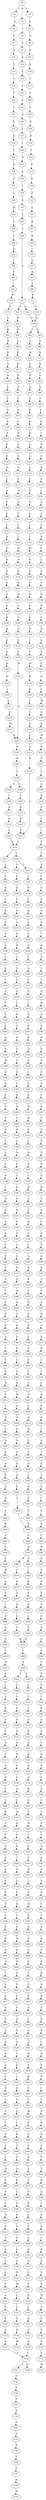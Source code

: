 strict digraph  {
	S0 -> S1 [ label = I ];
	S0 -> S2 [ label = S ];
	S0 -> S3 [ label = S ];
	S1 -> S4 [ label = A ];
	S2 -> S5 [ label = K ];
	S3 -> S6 [ label = T ];
	S4 -> S7 [ label = L ];
	S5 -> S8 [ label = N ];
	S6 -> S9 [ label = L ];
	S7 -> S10 [ label = K ];
	S8 -> S11 [ label = K ];
	S9 -> S12 [ label = R ];
	S10 -> S13 [ label = T ];
	S11 -> S14 [ label = R ];
	S12 -> S15 [ label = L ];
	S13 -> S16 [ label = D ];
	S14 -> S17 [ label = S ];
	S15 -> S18 [ label = C ];
	S16 -> S19 [ label = A ];
	S17 -> S20 [ label = A ];
	S18 -> S21 [ label = E ];
	S19 -> S22 [ label = L ];
	S20 -> S23 [ label = L ];
	S21 -> S24 [ label = Q ];
	S22 -> S25 [ label = A ];
	S23 -> S26 [ label = D ];
	S24 -> S27 [ label = E ];
	S25 -> S28 [ label = Q ];
	S26 -> S29 [ label = E ];
	S27 -> S30 [ label = L ];
	S28 -> S31 [ label = T ];
	S29 -> S32 [ label = F ];
	S30 -> S33 [ label = M ];
	S31 -> S34 [ label = R ];
	S32 -> S35 [ label = R ];
	S33 -> S36 [ label = E ];
	S34 -> S37 [ label = S ];
	S35 -> S38 [ label = H ];
	S36 -> S39 [ label = L ];
	S37 -> S40 [ label = L ];
	S38 -> S41 [ label = E ];
	S39 -> S42 [ label = K ];
	S40 -> S43 [ label = K ];
	S41 -> S44 [ label = L ];
	S42 -> S45 [ label = E ];
	S43 -> S46 [ label = S ];
	S44 -> S47 [ label = K ];
	S45 -> S48 [ label = L ];
	S46 -> S49 [ label = Y ];
	S47 -> S50 [ label = K ];
	S48 -> S51 [ label = K ];
	S49 -> S52 [ label = E ];
	S50 -> S53 [ label = L ];
	S51 -> S54 [ label = A ];
	S51 -> S55 [ label = G ];
	S52 -> S56 [ label = I ];
	S53 -> S57 [ label = Q ];
	S54 -> S58 [ label = Q ];
	S55 -> S59 [ label = H ];
	S56 -> S60 [ label = E ];
	S57 -> S61 [ label = D ];
	S58 -> S62 [ label = L ];
	S58 -> S63 [ label = A ];
	S59 -> S64 [ label = V ];
	S60 -> S65 [ label = L ];
	S61 -> S66 [ label = L ];
	S62 -> S67 [ label = K ];
	S63 -> S68 [ label = E ];
	S64 -> S69 [ label = Q ];
	S65 -> S70 [ label = R ];
	S66 -> S71 [ label = K ];
	S67 -> S72 [ label = M ];
	S68 -> S73 [ label = R ];
	S69 -> S74 [ label = E ];
	S70 -> S75 [ label = E ];
	S71 -> S76 [ label = A ];
	S72 -> S77 [ label = Q ];
	S73 -> S78 [ label = N ];
	S74 -> S79 [ label = Q ];
	S75 -> S80 [ label = L ];
	S76 -> S58 [ label = Q ];
	S77 -> S81 [ label = D ];
	S78 -> S82 [ label = E ];
	S79 -> S83 [ label = D ];
	S80 -> S84 [ label = K ];
	S81 -> S85 [ label = Q ];
	S82 -> S86 [ label = A ];
	S83 -> S87 [ label = K ];
	S84 -> S88 [ label = K ];
	S85 -> S89 [ label = E ];
	S86 -> S90 [ label = T ];
	S87 -> S91 [ label = L ];
	S88 -> S92 [ label = G ];
	S89 -> S93 [ label = K ];
	S90 -> S94 [ label = V ];
	S91 -> S95 [ label = K ];
	S92 -> S96 [ label = Q ];
	S93 -> S97 [ label = E ];
	S94 -> S98 [ label = R ];
	S95 -> S99 [ label = E ];
	S96 -> S100 [ label = S ];
	S97 -> S101 [ label = R ];
	S98 -> S102 [ label = G ];
	S99 -> S103 [ label = K ];
	S100 -> S104 [ label = K ];
	S101 -> S105 [ label = Q ];
	S102 -> S106 [ label = R ];
	S103 -> S107 [ label = Q ];
	S104 -> S108 [ label = V ];
	S105 -> S109 [ label = L ];
	S106 -> S110 [ label = E ];
	S107 -> S111 [ label = L ];
	S108 -> S112 [ label = D ];
	S109 -> S113 [ label = Q ];
	S110 -> S114 [ label = R ];
	S111 -> S115 [ label = S ];
	S112 -> S116 [ label = S ];
	S113 -> S117 [ label = T ];
	S114 -> S118 [ label = E ];
	S115 -> S119 [ label = V ];
	S116 -> S120 [ label = S ];
	S117 -> S121 [ label = Q ];
	S118 -> S122 [ label = L ];
	S119 -> S123 [ label = Q ];
	S120 -> S124 [ label = S ];
	S121 -> S125 [ label = Q ];
	S122 -> S126 [ label = A ];
	S123 -> S127 [ label = K ];
	S124 -> S128 [ label = P ];
	S125 -> S129 [ label = E ];
	S126 -> S130 [ label = V ];
	S127 -> S131 [ label = E ];
	S128 -> S132 [ label = Q ];
	S129 -> S133 [ label = L ];
	S130 -> S134 [ label = Q ];
	S131 -> S135 [ label = L ];
	S132 -> S136 [ label = L ];
	S133 -> S137 [ label = I ];
	S134 -> S138 [ label = R ];
	S135 -> S139 [ label = I ];
	S136 -> S140 [ label = N ];
	S137 -> S141 [ label = M ];
	S138 -> S142 [ label = E ];
	S139 -> S143 [ label = A ];
	S140 -> S144 [ label = P ];
	S141 -> S145 [ label = N ];
	S142 -> S146 [ label = L ];
	S143 -> S147 [ label = N ];
	S144 -> S148 [ label = L ];
	S145 -> S149 [ label = K ];
	S146 -> S150 [ label = A ];
	S147 -> S151 [ label = K ];
	S148 -> S152 [ label = L ];
	S149 -> S153 [ label = E ];
	S150 -> S154 [ label = E ];
	S151 -> S155 [ label = D ];
	S152 -> S156 [ label = S ];
	S153 -> S157 [ label = R ];
	S154 -> S158 [ label = G ];
	S155 -> S159 [ label = R ];
	S156 -> S160 [ label = Q ];
	S157 -> S161 [ label = E ];
	S158 -> S162 [ label = R ];
	S159 -> S163 [ label = E ];
	S160 -> S164 [ label = K ];
	S161 -> S165 [ label = V ];
	S162 -> S166 [ label = E ];
	S163 -> S167 [ label = A ];
	S164 -> S168 [ label = E ];
	S165 -> S169 [ label = N ];
	S166 -> S170 [ label = R ];
	S167 -> S171 [ label = N ];
	S168 -> S172 [ label = A ];
	S169 -> S173 [ label = L ];
	S170 -> S174 [ label = E ];
	S171 -> S175 [ label = E ];
	S172 -> S176 [ label = V ];
	S173 -> S177 [ label = V ];
	S174 -> S178 [ label = A ];
	S175 -> S179 [ label = V ];
	S176 -> S180 [ label = A ];
	S177 -> S181 [ label = M ];
	S178 -> S182 [ label = C ];
	S179 -> S183 [ label = M ];
	S180 -> S184 [ label = K ];
	S181 -> S185 [ label = R ];
	S182 -> S186 [ label = Q ];
	S183 -> S187 [ label = K ];
	S184 -> S188 [ label = R ];
	S185 -> S189 [ label = K ];
	S186 -> S190 [ label = V ];
	S187 -> S191 [ label = R ];
	S188 -> S192 [ label = E ];
	S189 -> S193 [ label = T ];
	S190 -> S194 [ label = M ];
	S191 -> S195 [ label = M ];
	S192 -> S196 [ label = K ];
	S193 -> S197 [ label = Y ];
	S194 -> S198 [ label = R ];
	S195 -> S199 [ label = Y ];
	S196 -> S200 [ label = N ];
	S197 -> S201 [ label = E ];
	S198 -> S202 [ label = R ];
	S199 -> S203 [ label = N ];
	S199 -> S204 [ label = D ];
	S200 -> S205 [ label = G ];
	S201 -> S206 [ label = L ];
	S202 -> S207 [ label = M ];
	S203 -> S208 [ label = F ];
	S204 -> S209 [ label = L ];
	S205 -> S210 [ label = I ];
	S206 -> S211 [ label = Q ];
	S207 -> S212 [ label = N ];
	S208 -> S213 [ label = Q ];
	S209 -> S214 [ label = Q ];
	S210 -> S215 [ label = E ];
	S211 -> S216 [ label = K ];
	S212 -> S217 [ label = E ];
	S213 -> S218 [ label = K ];
	S214 -> S219 [ label = K ];
	S215 -> S220 [ label = V ];
	S216 -> S221 [ label = E ];
	S217 -> S222 [ label = L ];
	S218 -> S223 [ label = E ];
	S219 -> S221 [ label = E ];
	S220 -> S224 [ label = M ];
	S221 -> S225 [ label = L ];
	S222 -> S226 [ label = Q ];
	S223 -> S225 [ label = L ];
	S224 -> S187 [ label = K ];
	S225 -> S227 [ label = I ];
	S225 -> S228 [ label = L ];
	S226 -> S229 [ label = R ];
	S227 -> S230 [ label = K ];
	S228 -> S231 [ label = T ];
	S228 -> S232 [ label = C ];
	S229 -> S233 [ label = E ];
	S230 -> S234 [ label = C ];
	S231 -> S235 [ label = C ];
	S232 -> S236 [ label = C ];
	S233 -> S237 [ label = L ];
	S234 -> S238 [ label = Q ];
	S235 -> S239 [ label = R ];
	S236 -> S240 [ label = R ];
	S237 -> S241 [ label = L ];
	S238 -> S242 [ label = A ];
	S239 -> S243 [ label = T ];
	S240 -> S244 [ label = S ];
	S241 -> S245 [ label = R ];
	S242 -> S246 [ label = E ];
	S243 -> S247 [ label = Q ];
	S244 -> S248 [ label = E ];
	S245 -> S249 [ label = C ];
	S246 -> S250 [ label = V ];
	S247 -> S251 [ label = A ];
	S248 -> S252 [ label = A ];
	S249 -> S253 [ label = R ];
	S250 -> S254 [ label = S ];
	S251 -> S255 [ label = S ];
	S252 -> S256 [ label = S ];
	S253 -> S257 [ label = T ];
	S254 -> S258 [ label = Q ];
	S255 -> S259 [ label = S ];
	S256 -> S260 [ label = R ];
	S257 -> S261 [ label = D ];
	S258 -> S262 [ label = L ];
	S259 -> S263 [ label = L ];
	S260 -> S264 [ label = L ];
	S261 -> S265 [ label = A ];
	S262 -> S266 [ label = K ];
	S263 -> S267 [ label = Q ];
	S264 -> S268 [ label = Q ];
	S265 -> S269 [ label = N ];
	S266 -> S270 [ label = L ];
	S267 -> S271 [ label = I ];
	S268 -> S272 [ label = A ];
	S269 -> S273 [ label = R ];
	S270 -> S274 [ label = T ];
	S271 -> S275 [ label = S ];
	S272 -> S276 [ label = V ];
	S273 -> S277 [ label = T ];
	S274 -> S278 [ label = Y ];
	S275 -> S279 [ label = I ];
	S276 -> S280 [ label = L ];
	S277 -> S281 [ label = K ];
	S278 -> S282 [ label = E ];
	S279 -> S283 [ label = D ];
	S280 -> S284 [ label = E ];
	S281 -> S285 [ label = G ];
	S282 -> S286 [ label = E ];
	S283 -> S287 [ label = K ];
	S284 -> S288 [ label = T ];
	S285 -> S289 [ label = I ];
	S286 -> S290 [ label = Q ];
	S287 -> S291 [ label = K ];
	S288 -> S292 [ label = D ];
	S289 -> S293 [ label = T ];
	S290 -> S294 [ label = N ];
	S291 -> S295 [ label = Q ];
	S292 -> S296 [ label = Q ];
	S293 -> S297 [ label = N ];
	S294 -> S298 [ label = W ];
	S295 -> S299 [ label = K ];
	S296 -> S300 [ label = T ];
	S297 -> S301 [ label = R ];
	S298 -> S302 [ label = G ];
	S299 -> S303 [ label = I ];
	S300 -> S304 [ label = A ];
	S301 -> S305 [ label = E ];
	S302 -> S306 [ label = D ];
	S303 -> S307 [ label = L ];
	S304 -> S308 [ label = G ];
	S305 -> S309 [ label = R ];
	S306 -> S310 [ label = P ];
	S307 -> S311 [ label = E ];
	S308 -> S312 [ label = K ];
	S309 -> S313 [ label = N ];
	S310 -> S314 [ label = G ];
	S311 -> S315 [ label = Q ];
	S312 -> S316 [ label = Q ];
	S313 -> S317 [ label = P ];
	S314 -> S318 [ label = P ];
	S315 -> S319 [ label = H ];
	S316 -> S320 [ label = V ];
	S317 -> S321 [ label = S ];
	S318 -> S322 [ label = Q ];
	S319 -> S323 [ label = V ];
	S320 -> S324 [ label = N ];
	S321 -> S325 [ label = P ];
	S322 -> S326 [ label = G ];
	S323 -> S327 [ label = L ];
	S324 -> S328 [ label = L ];
	S325 -> S329 [ label = S ];
	S326 -> S330 [ label = A ];
	S327 -> S331 [ label = N ];
	S328 -> S332 [ label = N ];
	S329 -> S333 [ label = Y ];
	S330 -> S334 [ label = T ];
	S331 -> S335 [ label = R ];
	S332 -> S336 [ label = S ];
	S333 -> S337 [ label = R ];
	S334 -> S338 [ label = P ];
	S335 -> S339 [ label = E ];
	S336 -> S340 [ label = T ];
	S337 -> S341 [ label = S ];
	S338 -> S342 [ label = L ];
	S339 -> S343 [ label = N ];
	S340 -> S344 [ label = K ];
	S341 -> S345 [ label = G ];
	S342 -> S346 [ label = A ];
	S343 -> S347 [ label = T ];
	S344 -> S348 [ label = P ];
	S345 -> S349 [ label = P ];
	S346 -> S350 [ label = A ];
	S347 -> S351 [ label = E ];
	S348 -> S352 [ label = Q ];
	S349 -> S353 [ label = Q ];
	S350 -> S354 [ label = E ];
	S351 -> S355 [ label = D ];
	S352 -> S356 [ label = E ];
	S353 -> S357 [ label = P ];
	S354 -> S358 [ label = V ];
	S355 -> S359 [ label = E ];
	S356 -> S360 [ label = P ];
	S357 -> S361 [ label = S ];
	S358 -> S362 [ label = Y ];
	S359 -> S363 [ label = L ];
	S360 -> S364 [ label = E ];
	S361 -> S365 [ label = H ];
	S362 -> S366 [ label = P ];
	S363 -> S367 [ label = A ];
	S364 -> S368 [ label = G ];
	S365 -> S369 [ label = L ];
	S366 -> S370 [ label = S ];
	S367 -> S371 [ label = K ];
	S368 -> S372 [ label = R ];
	S369 -> S373 [ label = A ];
	S370 -> S374 [ label = S ];
	S371 -> S375 [ label = K ];
	S372 -> S376 [ label = Y ];
	S373 -> S377 [ label = E ];
	S374 -> S378 [ label = V ];
	S375 -> S379 [ label = Y ];
	S376 -> S380 [ label = W ];
	S377 -> S381 [ label = A ];
	S378 -> S382 [ label = P ];
	S379 -> S383 [ label = Q ];
	S380 -> S384 [ label = Q ];
	S381 -> S385 [ label = P ];
	S382 -> S386 [ label = Q ];
	S383 -> S387 [ label = A ];
	S384 -> S388 [ label = A ];
	S385 -> S389 [ label = K ];
	S386 -> S390 [ label = H ];
	S387 -> S391 [ label = A ];
	S388 -> S392 [ label = K ];
	S389 -> S393 [ label = A ];
	S390 -> S394 [ label = N ];
	S391 -> S395 [ label = E ];
	S392 -> S396 [ label = E ];
	S393 -> S397 [ label = T ];
	S394 -> S398 [ label = T ];
	S395 -> S399 [ label = R ];
	S396 -> S400 [ label = S ];
	S397 -> S401 [ label = P ];
	S398 -> S402 [ label = V ];
	S399 -> S403 [ label = S ];
	S400 -> S404 [ label = L ];
	S401 -> S405 [ label = S ];
	S402 -> S406 [ label = R ];
	S403 -> S407 [ label = L ];
	S404 -> S408 [ label = Q ];
	S405 -> S409 [ label = N ];
	S406 -> S410 [ label = H ];
	S407 -> S411 [ label = T ];
	S408 -> S412 [ label = R ];
	S409 -> S413 [ label = Q ];
	S410 -> S414 [ label = S ];
	S411 -> S415 [ label = N ];
	S412 -> S416 [ label = M ];
	S413 -> S417 [ label = S ];
	S414 -> S418 [ label = L ];
	S415 -> S419 [ label = L ];
	S416 -> S420 [ label = S ];
	S417 -> S421 [ label = K ];
	S418 -> S422 [ label = Q ];
	S419 -> S423 [ label = N ];
	S420 -> S424 [ label = S ];
	S421 -> S425 [ label = T ];
	S422 -> S426 [ label = Q ];
	S423 -> S427 [ label = D ];
	S424 -> S428 [ label = E ];
	S425 -> S429 [ label = L ];
	S426 -> S430 [ label = N ];
	S427 -> S431 [ label = E ];
	S428 -> S432 [ label = A ];
	S429 -> S433 [ label = L ];
	S430 -> S434 [ label = K ];
	S431 -> S435 [ label = A ];
	S432 -> S436 [ label = Q ];
	S433 -> S437 [ label = D ];
	S434 -> S438 [ label = A ];
	S435 -> S439 [ label = Q ];
	S436 -> S440 [ label = A ];
	S437 -> S441 [ label = K ];
	S438 -> S442 [ label = K ];
	S439 -> S443 [ label = T ];
	S440 -> S444 [ label = R ];
	S441 -> S445 [ label = Y ];
	S442 -> S446 [ label = A ];
	S443 -> S447 [ label = R ];
	S444 -> S448 [ label = E ];
	S445 -> S449 [ label = L ];
	S446 -> S450 [ label = Q ];
	S447 -> S451 [ label = E ];
	S448 -> S452 [ label = L ];
	S449 -> S453 [ label = S ];
	S450 -> S454 [ label = K ];
	S451 -> S455 [ label = L ];
	S452 -> S456 [ label = E ];
	S453 -> S457 [ label = T ];
	S454 -> S458 [ label = K ];
	S455 -> S456 [ label = E ];
	S456 -> S459 [ label = L ];
	S457 -> S460 [ label = E ];
	S458 -> S461 [ label = E ];
	S459 -> S462 [ label = R ];
	S460 -> S463 [ label = A ];
	S461 -> S464 [ label = L ];
	S462 -> S465 [ label = H ];
	S462 -> S466 [ label = K ];
	S463 -> S467 [ label = A ];
	S464 -> S468 [ label = E ];
	S465 -> S469 [ label = I ];
	S466 -> S470 [ label = I ];
	S467 -> S471 [ label = L ];
	S468 -> S472 [ label = M ];
	S469 -> S473 [ label = K ];
	S470 -> S474 [ label = K ];
	S471 -> S475 [ label = S ];
	S472 -> S476 [ label = Q ];
	S473 -> S477 [ label = E ];
	S474 -> S478 [ label = A ];
	S475 -> S479 [ label = K ];
	S476 -> S480 [ label = D ];
	S477 -> S481 [ label = Q ];
	S478 -> S482 [ label = Q ];
	S479 -> S483 [ label = L ];
	S480 -> S484 [ label = I ];
	S481 -> S485 [ label = L ];
	S482 -> S486 [ label = L ];
	S483 -> S487 [ label = N ];
	S484 -> S488 [ label = K ];
	S485 -> S489 [ label = T ];
	S486 -> S490 [ label = T ];
	S487 -> S491 [ label = K ];
	S488 -> S492 [ label = Q ];
	S489 -> S493 [ label = K ];
	S490 -> S493 [ label = K ];
	S491 -> S494 [ label = E ];
	S492 -> S495 [ label = Q ];
	S493 -> S496 [ label = L ];
	S494 -> S497 [ label = A ];
	S495 -> S498 [ label = L ];
	S496 -> S499 [ label = A ];
	S497 -> S500 [ label = K ];
	S498 -> S501 [ label = N ];
	S499 -> S502 [ label = L ];
	S499 -> S503 [ label = A ];
	S500 -> S504 [ label = S ];
	S501 -> S505 [ label = K ];
	S502 -> S506 [ label = I ];
	S503 -> S507 [ label = I ];
	S504 -> S508 [ label = R ];
	S505 -> S509 [ label = L ];
	S506 -> S510 [ label = L ];
	S507 -> S511 [ label = V ];
	S508 -> S512 [ label = D ];
	S509 -> S513 [ label = A ];
	S510 -> S514 [ label = A ];
	S511 -> S515 [ label = A ];
	S512 -> S516 [ label = L ];
	S513 -> S517 [ label = N ];
	S514 -> S518 [ label = A ];
	S515 -> S519 [ label = A ];
	S516 -> S520 [ label = E ];
	S517 -> S521 [ label = V ];
	S518 -> S522 [ label = Q ];
	S519 -> S523 [ label = S ];
	S520 -> S524 [ label = L ];
	S521 -> S525 [ label = F ];
	S522 -> S526 [ label = S ];
	S523 -> S527 [ label = S ];
	S524 -> S528 [ label = N ];
	S525 -> S529 [ label = A ];
	S526 -> S530 [ label = N ];
	S527 -> S531 [ label = A ];
	S528 -> S532 [ label = Y ];
	S529 -> S533 [ label = T ];
	S530 -> S534 [ label = P ];
	S531 -> S535 [ label = E ];
	S532 -> S536 [ label = I ];
	S533 -> S537 [ label = G ];
	S534 -> S538 [ label = S ];
	S535 -> S539 [ label = P ];
	S536 -> S540 [ label = K ];
	S537 -> S541 [ label = D ];
	S538 -> S542 [ label = Q ];
	S539 -> S543 [ label = K ];
	S540 -> S544 [ label = D ];
	S541 -> S545 [ label = I ];
	S542 -> S546 [ label = L ];
	S543 -> S547 [ label = G ];
	S544 -> S548 [ label = Q ];
	S545 -> S549 [ label = G ];
	S546 -> S550 [ label = M ];
	S547 -> S551 [ label = G ];
	S548 -> S552 [ label = L ];
	S549 -> S553 [ label = K ];
	S550 -> S554 [ label = K ];
	S551 -> S555 [ label = H ];
	S552 -> S556 [ label = G ];
	S553 -> S557 [ label = S ];
	S554 -> S558 [ label = P ];
	S555 -> S559 [ label = T ];
	S556 -> S560 [ label = K ];
	S557 -> S561 [ label = T ];
	S558 -> S562 [ label = S ];
	S559 -> S563 [ label = E ];
	S560 -> S564 [ label = L ];
	S561 -> S565 [ label = S ];
	S562 -> S566 [ label = T ];
	S563 -> S567 [ label = V ];
	S564 -> S568 [ label = A ];
	S565 -> S569 [ label = S ];
	S566 -> S570 [ label = V ];
	S567 -> S571 [ label = N ];
	S568 -> S572 [ label = S ];
	S569 -> S573 [ label = A ];
	S570 -> S574 [ label = E ];
	S571 -> S575 [ label = L ];
	S572 -> S576 [ label = L ];
	S573 -> S577 [ label = P ];
	S574 -> S578 [ label = F ];
	S575 -> S579 [ label = R ];
	S576 -> S580 [ label = V ];
	S577 -> S581 [ label = P ];
	S578 -> S582 [ label = N ];
	S579 -> S583 [ label = Q ];
	S580 -> S584 [ label = A ];
	S581 -> S585 [ label = S ];
	S582 -> S586 [ label = V ];
	S583 -> S587 [ label = A ];
	S584 -> S588 [ label = Q ];
	S585 -> S589 [ label = S ];
	S586 -> S590 [ label = S ];
	S587 -> S591 [ label = G ];
	S588 -> S592 [ label = S ];
	S589 -> S593 [ label = P ];
	S590 -> S594 [ label = H ];
	S591 -> S595 [ label = D ];
	S592 -> S596 [ label = S ];
	S593 -> S597 [ label = P ];
	S594 -> S598 [ label = H ];
	S595 -> S599 [ label = C ];
	S596 -> S600 [ label = S ];
	S597 -> S601 [ label = P ];
	S598 -> S602 [ label = N ];
	S599 -> S603 [ label = S ];
	S600 -> S604 [ label = E ];
	S601 -> S605 [ label = Q ];
	S602 -> S606 [ label = R ];
	S603 -> S607 [ label = T ];
	S604 -> S608 [ label = P ];
	S605 -> S609 [ label = T ];
	S606 -> S610 [ label = P ];
	S607 -> S611 [ label = T ];
	S608 -> S612 [ label = Y ];
	S609 -> S613 [ label = S ];
	S610 -> S614 [ label = L ];
	S611 -> S615 [ label = P ];
	S612 -> S616 [ label = A ];
	S613 -> S617 [ label = F ];
	S614 -> S618 [ label = E ];
	S615 -> S619 [ label = A ];
	S616 -> S620 [ label = K ];
	S617 -> S621 [ label = A ];
	S618 -> S622 [ label = D ];
	S619 -> S623 [ label = L ];
	S620 -> S624 [ label = V ];
	S621 -> S625 [ label = N ];
	S622 -> S626 [ label = N ];
	S623 -> S627 [ label = P ];
	S624 -> S628 [ label = P ];
	S625 -> S629 [ label = A ];
	S626 -> S630 [ label = Q ];
	S627 -> S631 [ label = Q ];
	S628 -> S632 [ label = K ];
	S629 -> S633 [ label = P ];
	S630 -> S634 [ label = T ];
	S631 -> S635 [ label = K ];
	S632 -> S636 [ label = N ];
	S633 -> S637 [ label = S ];
	S634 -> S638 [ label = F ];
	S635 -> S639 [ label = F ];
	S636 -> S640 [ label = P ];
	S637 -> S641 [ label = G ];
	S638 -> S642 [ label = S ];
	S639 -> S643 [ label = R ];
	S640 -> S644 [ label = S ];
	S641 -> S645 [ label = L ];
	S642 -> S646 [ label = P ];
	S643 -> S647 [ label = T ];
	S644 -> S648 [ label = R ];
	S645 -> S649 [ label = H ];
	S646 -> S650 [ label = A ];
	S647 -> S651 [ label = L ];
	S648 -> S652 [ label = R ];
	S649 -> S653 [ label = G ];
	S650 -> S654 [ label = F ];
	S651 -> S655 [ label = W ];
	S652 -> S656 [ label = I ];
	S653 -> S657 [ label = P ];
	S654 -> S658 [ label = I ];
	S655 -> S659 [ label = P ];
	S656 -> S660 [ label = N ];
	S657 -> S661 [ label = T ];
	S658 -> S662 [ label = R ];
	S659 -> S663 [ label = A ];
	S660 -> S664 [ label = S ];
	S661 -> S665 [ label = P ];
	S662 -> S666 [ label = E ];
	S663 -> S667 [ label = S ];
	S664 -> S668 [ label = N ];
	S665 -> S669 [ label = T ];
	S666 -> S670 [ label = P ];
	S667 -> S671 [ label = V ];
	S668 -> S672 [ label = I ];
	S669 -> S673 [ label = I ];
	S670 -> S674 [ label = P ];
	S671 -> S675 [ label = K ];
	S672 -> S676 [ label = F ];
	S673 -> S677 [ label = M ];
	S674 -> S678 [ label = K ];
	S675 -> S679 [ label = E ];
	S676 -> S680 [ label = P ];
	S677 -> S681 [ label = V ];
	S678 -> S682 [ label = I ];
	S679 -> S683 [ label = P ];
	S680 -> S684 [ label = K ];
	S681 -> S685 [ label = P ];
	S682 -> S686 [ label = Y ];
	S683 -> S687 [ label = P ];
	S684 -> S688 [ label = N ];
	S685 -> S689 [ label = P ];
	S686 -> S690 [ label = S ];
	S687 -> S691 [ label = L ];
	S688 -> S692 [ label = A ];
	S689 -> S693 [ label = Q ];
	S690 -> S694 [ label = G ];
	S691 -> S695 [ label = Y ];
	S692 -> S696 [ label = P ];
	S693 -> S697 [ label = Y ];
	S694 -> S698 [ label = V ];
	S695 -> S699 [ label = F ];
	S696 -> S700 [ label = Y ];
	S697 -> S701 [ label = Y ];
	S698 -> S702 [ label = I ];
	S699 -> S703 [ label = S ];
	S700 -> S704 [ label = D ];
	S701 -> S705 [ label = S ];
	S702 -> S706 [ label = S ];
	S703 -> S707 [ label = G ];
	S704 -> S708 [ label = Q ];
	S705 -> S709 [ label = G ];
	S706 -> S710 [ label = H ];
	S707 -> S711 [ label = F ];
	S708 -> S712 [ label = Y ];
	S709 -> S713 [ label = I ];
	S710 -> S714 [ label = M ];
	S711 -> S715 [ label = F ];
	S712 -> S716 [ label = S ];
	S713 -> S717 [ label = F ];
	S714 -> S718 [ label = L ];
	S715 -> S719 [ label = S ];
	S716 -> S720 [ label = A ];
	S717 -> S721 [ label = S ];
	S718 -> S722 [ label = E ];
	S719 -> S723 [ label = L ];
	S720 -> S724 [ label = I ];
	S721 -> S725 [ label = D ];
	S722 -> S726 [ label = S ];
	S723 -> S727 [ label = K ];
	S724 -> S728 [ label = S ];
	S725 -> S729 [ label = K ];
	S726 -> S730 [ label = D ];
	S727 -> S731 [ label = S ];
	S728 -> S732 [ label = P ];
	S729 -> S733 [ label = S ];
	S730 -> S734 [ label = M ];
	S731 -> S735 [ label = P ];
	S732 -> S736 [ label = P ];
	S733 -> S737 [ label = P ];
	S735 -> S738 [ label = S ];
	S736 -> S739 [ label = E ];
	S737 -> S738 [ label = S ];
	S738 -> S740 [ label = D ];
	S738 -> S741 [ label = G ];
	S739 -> S742 [ label = D ];
	S741 -> S743 [ label = V ];
	S742 -> S744 [ label = F ];
	S743 -> S745 [ label = T ];
	S744 -> S746 [ label = L ];
	S745 -> S747 [ label = T ];
	S746 -> S748 [ label = S ];
	S747 -> S749 [ label = S ];
	S748 -> S750 [ label = T ];
	S749 -> S751 [ label = Q ];
	S750 -> S752 [ label = A ];
	S751 -> S753 [ label = D ];
	S752 -> S754 [ label = M ];
	S753 -> S755 [ label = R ];
	S755 -> S756 [ label = V ];
	S756 -> S757 [ label = P ];
	S757 -> S758 [ label = E ];
	S758 -> S759 [ label = M ];
}
